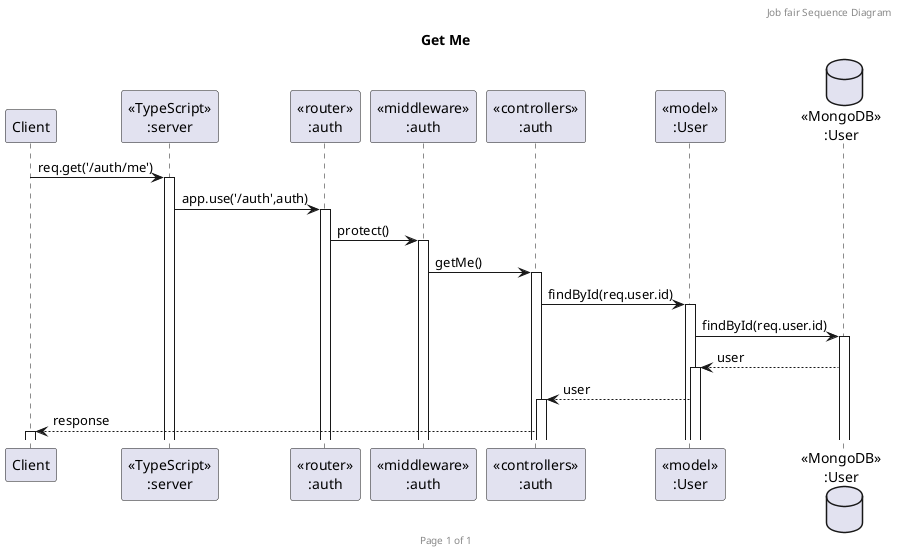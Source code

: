 @startuml Get Me

header Job fair Sequence Diagram
footer Page %page% of %lastpage%
' title "Authentication"
title Get Me
participant "Client" as client
participant "<<TypeScript>>\n:server" as server
participant "<<router>>\n:auth" as routerUsers
participant "<<middleware>>\n:auth" as middlewareUsers
participant "<<controllers>>\n:auth" as controllersUsers
participant "<<model>>\n:User" as modelUser
database "<<MongoDB>>\n:User" as UserDatabase

' alt Register
    ' client->server ++:req.post('/auth/register')
    ' server->routerUsers ++:app.use('/auth',auth)
    ' routerUsers->middlewareUsers ++:auth()
    ' middlewareUsers->controllersUsers ++:register()
    ' controllersUsers->modelUser ++:create(req.body)
    ' modelUser->UserDatabase ++:UserSchema
    ' UserDatabase-->modelUser --:user
    ' controllersUsers <-- modelUser --:user
    ' controllersUsers-> client --:response
' end
' alt Login
    ' client->server ++:req.post('/auth/login')
    ' server->routerUsers ++:app.use('/auth',auth)
    ' routerUsers->controllersUsers ++:login()
    ' controllersUsers->modelUser ++:findOne(req.body())
    ' modelUser->UserDatabase ++:UserSchema
    ' UserDatabase-->modelUser --:user
    ' controllersUsers <-- modelUser --:user
' end
' alt Logout
    ' client->server ++:req.get('/auth/logout')
    ' server->routerUsers ++:app.use('/auth',auth)
    ' routerUsers->middlewareUsers ++:protect()
    ' middlewareUsers->controllersUsers ++:logout()
    ' controllersUsers-> client ++:response
' end
' alt Get Me
    client->server ++:req.get('/auth/me')
    server->routerUsers ++:app.use('/auth',auth)
    routerUsers->middlewareUsers ++:protect()
    middlewareUsers->controllersUsers ++:getMe()
    controllersUsers->modelUser ++:findById(req.user.id)
    modelUser->UserDatabase ++:findById(req.user.id)
    UserDatabase-->modelUser ++:user
    modelUser-->controllersUsers ++:user
    controllersUsers-->client ++:response
' end
@enduml